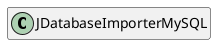 @startuml
set namespaceSeparator \\
hide members
hide << alias >> circle

class JDatabaseImporterMySQL
@enduml
